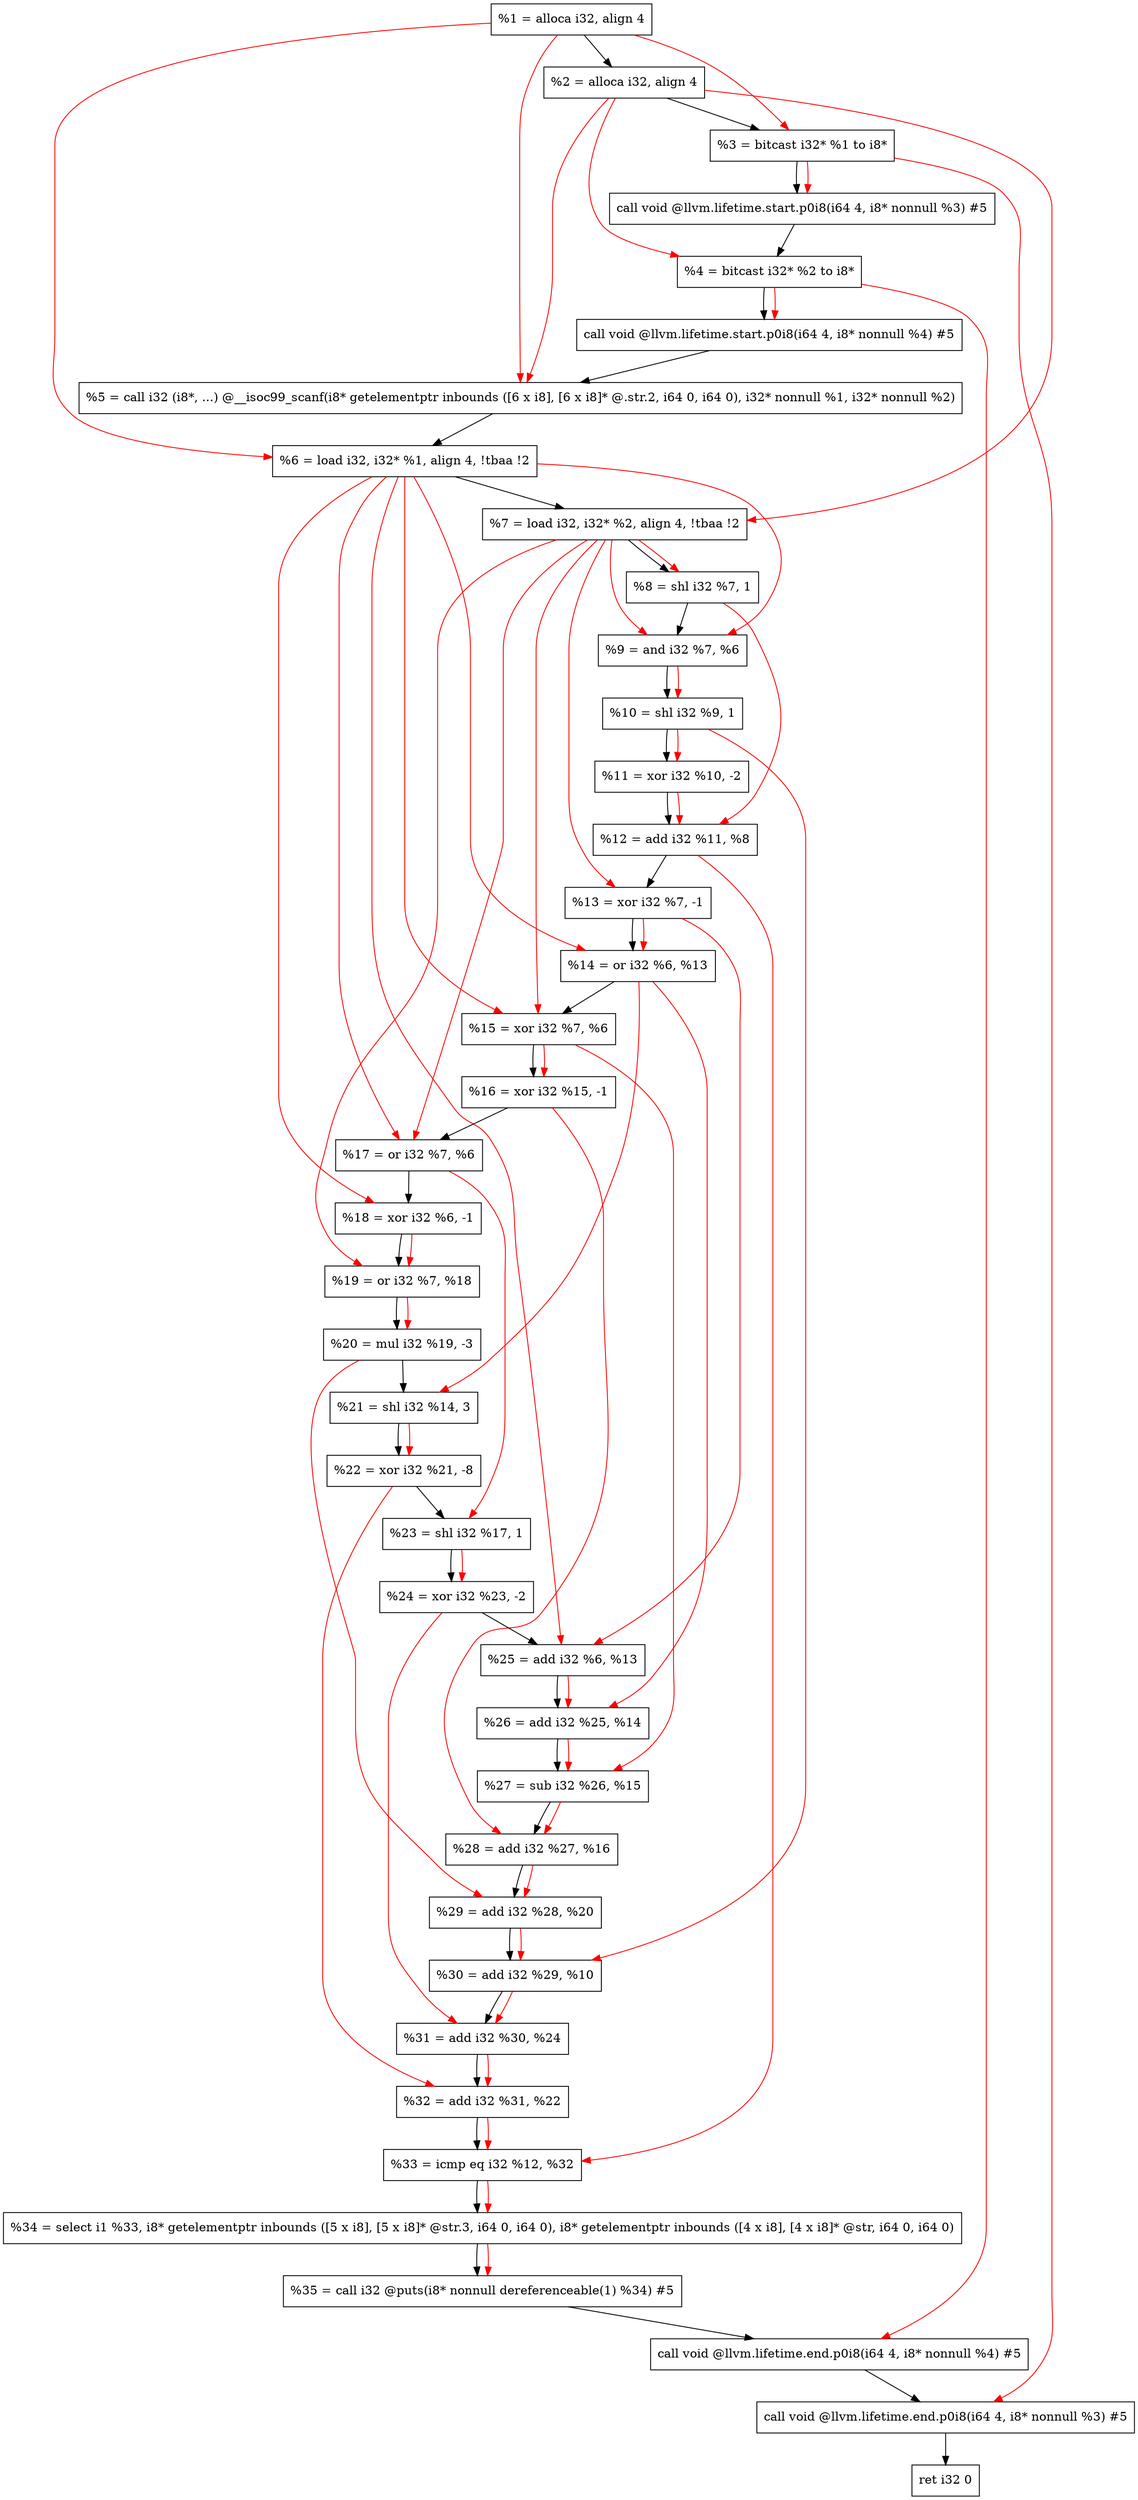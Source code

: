 digraph "DFG for'main' function" {
	Node0x117ce98[shape=record, label="  %1 = alloca i32, align 4"];
	Node0x117cf18[shape=record, label="  %2 = alloca i32, align 4"];
	Node0x117cfa8[shape=record, label="  %3 = bitcast i32* %1 to i8*"];
	Node0x117d408[shape=record, label="  call void @llvm.lifetime.start.p0i8(i64 4, i8* nonnull %3) #5"];
	Node0x117d4e8[shape=record, label="  %4 = bitcast i32* %2 to i8*"];
	Node0x117d608[shape=record, label="  call void @llvm.lifetime.start.p0i8(i64 4, i8* nonnull %4) #5"];
	Node0x117d840[shape=record, label="  %5 = call i32 (i8*, ...) @__isoc99_scanf(i8* getelementptr inbounds ([6 x i8], [6 x i8]* @.str.2, i64 0, i64 0), i32* nonnull %1, i32* nonnull %2)"];
	Node0x117d8f8[shape=record, label="  %6 = load i32, i32* %1, align 4, !tbaa !2"];
	Node0x117e868[shape=record, label="  %7 = load i32, i32* %2, align 4, !tbaa !2"];
	Node0x117eef0[shape=record, label="  %8 = shl i32 %7, 1"];
	Node0x117ef60[shape=record, label="  %9 = and i32 %7, %6"];
	Node0x117efd0[shape=record, label="  %10 = shl i32 %9, 1"];
	Node0x117f040[shape=record, label="  %11 = xor i32 %10, -2"];
	Node0x117f0b0[shape=record, label="  %12 = add i32 %11, %8"];
	Node0x117f120[shape=record, label="  %13 = xor i32 %7, -1"];
	Node0x117f190[shape=record, label="  %14 = or i32 %6, %13"];
	Node0x117f200[shape=record, label="  %15 = xor i32 %7, %6"];
	Node0x117f270[shape=record, label="  %16 = xor i32 %15, -1"];
	Node0x117f2e0[shape=record, label="  %17 = or i32 %7, %6"];
	Node0x117f350[shape=record, label="  %18 = xor i32 %6, -1"];
	Node0x117f3c0[shape=record, label="  %19 = or i32 %7, %18"];
	Node0x117f430[shape=record, label="  %20 = mul i32 %19, -3"];
	Node0x117f4a0[shape=record, label="  %21 = shl i32 %14, 3"];
	Node0x117f510[shape=record, label="  %22 = xor i32 %21, -8"];
	Node0x117f580[shape=record, label="  %23 = shl i32 %17, 1"];
	Node0x117f5f0[shape=record, label="  %24 = xor i32 %23, -2"];
	Node0x117f660[shape=record, label="  %25 = add i32 %6, %13"];
	Node0x117f6d0[shape=record, label="  %26 = add i32 %25, %14"];
	Node0x117f740[shape=record, label="  %27 = sub i32 %26, %15"];
	Node0x117f7b0[shape=record, label="  %28 = add i32 %27, %16"];
	Node0x117f820[shape=record, label="  %29 = add i32 %28, %20"];
	Node0x117f890[shape=record, label="  %30 = add i32 %29, %10"];
	Node0x117f900[shape=record, label="  %31 = add i32 %30, %24"];
	Node0x117f970[shape=record, label="  %32 = add i32 %31, %22"];
	Node0x117fbf0[shape=record, label="  %33 = icmp eq i32 %12, %32"];
	Node0x111d9d8[shape=record, label="  %34 = select i1 %33, i8* getelementptr inbounds ([5 x i8], [5 x i8]* @str.3, i64 0, i64 0), i8* getelementptr inbounds ([4 x i8], [4 x i8]* @str, i64 0, i64 0)"];
	Node0x117fc80[shape=record, label="  %35 = call i32 @puts(i8* nonnull dereferenceable(1) %34) #5"];
	Node0x117fed8[shape=record, label="  call void @llvm.lifetime.end.p0i8(i64 4, i8* nonnull %4) #5"];
	Node0x1180038[shape=record, label="  call void @llvm.lifetime.end.p0i8(i64 4, i8* nonnull %3) #5"];
	Node0x11800f8[shape=record, label="  ret i32 0"];
	Node0x117ce98 -> Node0x117cf18;
	Node0x117cf18 -> Node0x117cfa8;
	Node0x117cfa8 -> Node0x117d408;
	Node0x117d408 -> Node0x117d4e8;
	Node0x117d4e8 -> Node0x117d608;
	Node0x117d608 -> Node0x117d840;
	Node0x117d840 -> Node0x117d8f8;
	Node0x117d8f8 -> Node0x117e868;
	Node0x117e868 -> Node0x117eef0;
	Node0x117eef0 -> Node0x117ef60;
	Node0x117ef60 -> Node0x117efd0;
	Node0x117efd0 -> Node0x117f040;
	Node0x117f040 -> Node0x117f0b0;
	Node0x117f0b0 -> Node0x117f120;
	Node0x117f120 -> Node0x117f190;
	Node0x117f190 -> Node0x117f200;
	Node0x117f200 -> Node0x117f270;
	Node0x117f270 -> Node0x117f2e0;
	Node0x117f2e0 -> Node0x117f350;
	Node0x117f350 -> Node0x117f3c0;
	Node0x117f3c0 -> Node0x117f430;
	Node0x117f430 -> Node0x117f4a0;
	Node0x117f4a0 -> Node0x117f510;
	Node0x117f510 -> Node0x117f580;
	Node0x117f580 -> Node0x117f5f0;
	Node0x117f5f0 -> Node0x117f660;
	Node0x117f660 -> Node0x117f6d0;
	Node0x117f6d0 -> Node0x117f740;
	Node0x117f740 -> Node0x117f7b0;
	Node0x117f7b0 -> Node0x117f820;
	Node0x117f820 -> Node0x117f890;
	Node0x117f890 -> Node0x117f900;
	Node0x117f900 -> Node0x117f970;
	Node0x117f970 -> Node0x117fbf0;
	Node0x117fbf0 -> Node0x111d9d8;
	Node0x111d9d8 -> Node0x117fc80;
	Node0x117fc80 -> Node0x117fed8;
	Node0x117fed8 -> Node0x1180038;
	Node0x1180038 -> Node0x11800f8;
edge [color=red]
	Node0x117ce98 -> Node0x117cfa8;
	Node0x117cfa8 -> Node0x117d408;
	Node0x117cf18 -> Node0x117d4e8;
	Node0x117d4e8 -> Node0x117d608;
	Node0x117ce98 -> Node0x117d840;
	Node0x117cf18 -> Node0x117d840;
	Node0x117ce98 -> Node0x117d8f8;
	Node0x117cf18 -> Node0x117e868;
	Node0x117e868 -> Node0x117eef0;
	Node0x117e868 -> Node0x117ef60;
	Node0x117d8f8 -> Node0x117ef60;
	Node0x117ef60 -> Node0x117efd0;
	Node0x117efd0 -> Node0x117f040;
	Node0x117f040 -> Node0x117f0b0;
	Node0x117eef0 -> Node0x117f0b0;
	Node0x117e868 -> Node0x117f120;
	Node0x117d8f8 -> Node0x117f190;
	Node0x117f120 -> Node0x117f190;
	Node0x117e868 -> Node0x117f200;
	Node0x117d8f8 -> Node0x117f200;
	Node0x117f200 -> Node0x117f270;
	Node0x117e868 -> Node0x117f2e0;
	Node0x117d8f8 -> Node0x117f2e0;
	Node0x117d8f8 -> Node0x117f350;
	Node0x117e868 -> Node0x117f3c0;
	Node0x117f350 -> Node0x117f3c0;
	Node0x117f3c0 -> Node0x117f430;
	Node0x117f190 -> Node0x117f4a0;
	Node0x117f4a0 -> Node0x117f510;
	Node0x117f2e0 -> Node0x117f580;
	Node0x117f580 -> Node0x117f5f0;
	Node0x117d8f8 -> Node0x117f660;
	Node0x117f120 -> Node0x117f660;
	Node0x117f660 -> Node0x117f6d0;
	Node0x117f190 -> Node0x117f6d0;
	Node0x117f6d0 -> Node0x117f740;
	Node0x117f200 -> Node0x117f740;
	Node0x117f740 -> Node0x117f7b0;
	Node0x117f270 -> Node0x117f7b0;
	Node0x117f7b0 -> Node0x117f820;
	Node0x117f430 -> Node0x117f820;
	Node0x117f820 -> Node0x117f890;
	Node0x117efd0 -> Node0x117f890;
	Node0x117f890 -> Node0x117f900;
	Node0x117f5f0 -> Node0x117f900;
	Node0x117f900 -> Node0x117f970;
	Node0x117f510 -> Node0x117f970;
	Node0x117f0b0 -> Node0x117fbf0;
	Node0x117f970 -> Node0x117fbf0;
	Node0x117fbf0 -> Node0x111d9d8;
	Node0x111d9d8 -> Node0x117fc80;
	Node0x117d4e8 -> Node0x117fed8;
	Node0x117cfa8 -> Node0x1180038;
}
